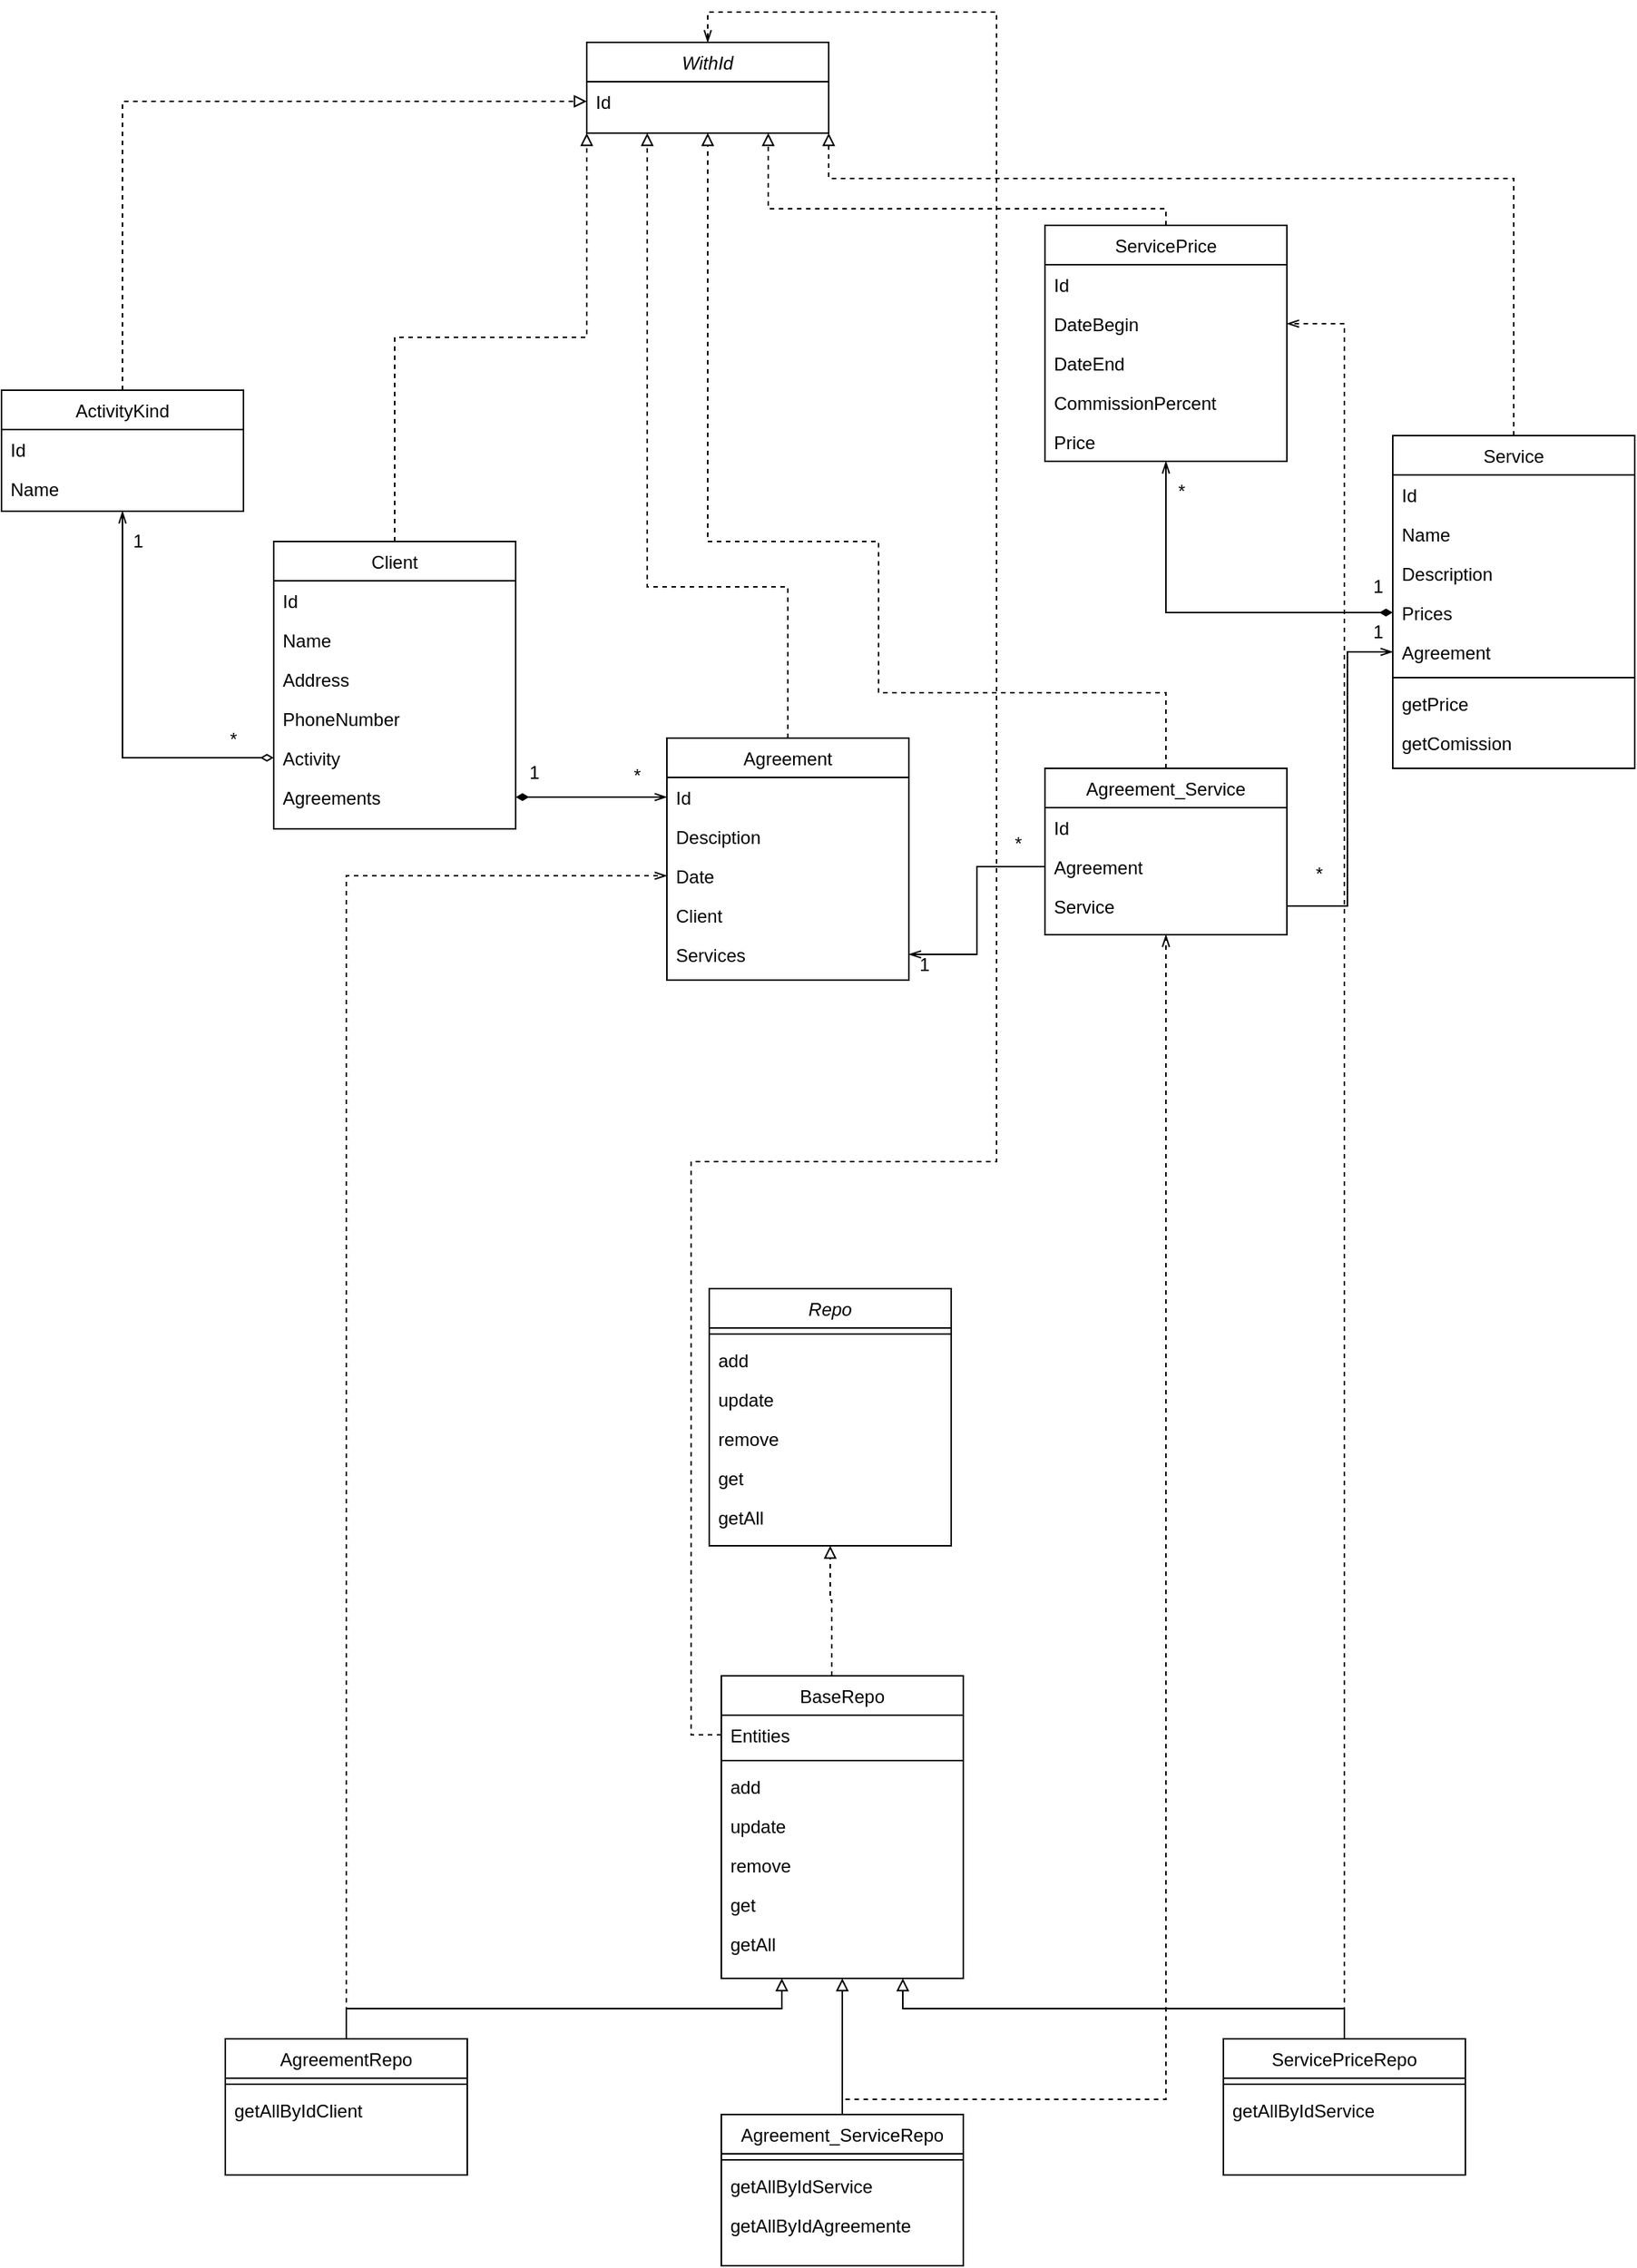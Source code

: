 <mxfile version="14.1.8" type="device"><diagram id="C5RBs43oDa-KdzZeNtuy" name="Page-1"><mxGraphModel dx="1422" dy="762" grid="1" gridSize="10" guides="1" tooltips="1" connect="1" arrows="1" fold="1" page="1" pageScale="1" pageWidth="1169" pageHeight="1654" math="0" shadow="0"><root><mxCell id="WIyWlLk6GJQsqaUBKTNV-0"/><mxCell id="WIyWlLk6GJQsqaUBKTNV-1" parent="WIyWlLk6GJQsqaUBKTNV-0"/><mxCell id="b2-u0fy-Z8SQ9X8hQBQc-10" style="edgeStyle=orthogonalEdgeStyle;rounded=0;orthogonalLoop=1;jettySize=auto;html=1;entryX=0;entryY=0.5;entryDx=0;entryDy=0;endArrow=openThin;endFill=0;exitX=1;exitY=0.5;exitDx=0;exitDy=0;startArrow=diamondThin;startFill=1;" parent="WIyWlLk6GJQsqaUBKTNV-1" source="b2-u0fy-Z8SQ9X8hQBQc-0" target="b2-u0fy-Z8SQ9X8hQBQc-1" edge="1"><mxGeometry relative="1" as="geometry"/></mxCell><mxCell id="zkfFHV4jXpPFQw0GAbJ--0" value="Client" style="swimlane;fontStyle=0;align=center;verticalAlign=top;childLayout=stackLayout;horizontal=1;startSize=26;horizontalStack=0;resizeParent=1;resizeLast=0;collapsible=1;marginBottom=0;rounded=0;shadow=0;strokeWidth=1;" parent="WIyWlLk6GJQsqaUBKTNV-1" vertex="1"><mxGeometry x="232" y="370" width="160" height="190" as="geometry"><mxRectangle x="230" y="140" width="160" height="26" as="alternateBounds"/></mxGeometry></mxCell><mxCell id="zkfFHV4jXpPFQw0GAbJ--1" value="Id" style="text;align=left;verticalAlign=top;spacingLeft=4;spacingRight=4;overflow=hidden;rotatable=0;points=[[0,0.5],[1,0.5]];portConstraint=eastwest;" parent="zkfFHV4jXpPFQw0GAbJ--0" vertex="1"><mxGeometry y="26" width="160" height="26" as="geometry"/></mxCell><mxCell id="zkfFHV4jXpPFQw0GAbJ--2" value="Name" style="text;align=left;verticalAlign=top;spacingLeft=4;spacingRight=4;overflow=hidden;rotatable=0;points=[[0,0.5],[1,0.5]];portConstraint=eastwest;rounded=0;shadow=0;html=0;" parent="zkfFHV4jXpPFQw0GAbJ--0" vertex="1"><mxGeometry y="52" width="160" height="26" as="geometry"/></mxCell><mxCell id="zkfFHV4jXpPFQw0GAbJ--3" value="Address" style="text;align=left;verticalAlign=top;spacingLeft=4;spacingRight=4;overflow=hidden;rotatable=0;points=[[0,0.5],[1,0.5]];portConstraint=eastwest;rounded=0;shadow=0;html=0;" parent="zkfFHV4jXpPFQw0GAbJ--0" vertex="1"><mxGeometry y="78" width="160" height="26" as="geometry"/></mxCell><mxCell id="USgZMSvsGPFlJDEhoeX4-0" value="PhoneNumber" style="text;align=left;verticalAlign=top;spacingLeft=4;spacingRight=4;overflow=hidden;rotatable=0;points=[[0,0.5],[1,0.5]];portConstraint=eastwest;rounded=0;shadow=0;html=0;" parent="zkfFHV4jXpPFQw0GAbJ--0" vertex="1"><mxGeometry y="104" width="160" height="26" as="geometry"/></mxCell><mxCell id="USgZMSvsGPFlJDEhoeX4-1" value="Activity" style="text;align=left;verticalAlign=top;spacingLeft=4;spacingRight=4;overflow=hidden;rotatable=0;points=[[0,0.5],[1,0.5]];portConstraint=eastwest;rounded=0;shadow=0;html=0;" parent="zkfFHV4jXpPFQw0GAbJ--0" vertex="1"><mxGeometry y="130" width="160" height="26" as="geometry"/></mxCell><mxCell id="b2-u0fy-Z8SQ9X8hQBQc-0" value="Agreements" style="text;align=left;verticalAlign=top;spacingLeft=4;spacingRight=4;overflow=hidden;rotatable=0;points=[[0,0.5],[1,0.5]];portConstraint=eastwest;rounded=0;shadow=0;html=0;" parent="zkfFHV4jXpPFQw0GAbJ--0" vertex="1"><mxGeometry y="156" width="160" height="26" as="geometry"/></mxCell><mxCell id="b2-u0fy-Z8SQ9X8hQBQc-55" style="edgeStyle=orthogonalEdgeStyle;rounded=0;orthogonalLoop=1;jettySize=auto;html=1;exitX=0.5;exitY=0;exitDx=0;exitDy=0;entryX=0;entryY=0.5;entryDx=0;entryDy=0;startArrow=none;startFill=0;endArrow=block;endFill=0;dashed=1;" parent="WIyWlLk6GJQsqaUBKTNV-1" source="zkfFHV4jXpPFQw0GAbJ--6" target="b2-u0fy-Z8SQ9X8hQBQc-53" edge="1"><mxGeometry relative="1" as="geometry"/></mxCell><mxCell id="zkfFHV4jXpPFQw0GAbJ--6" value="ActivityKind" style="swimlane;fontStyle=0;align=center;verticalAlign=top;childLayout=stackLayout;horizontal=1;startSize=26;horizontalStack=0;resizeParent=1;resizeLast=0;collapsible=1;marginBottom=0;rounded=0;shadow=0;strokeWidth=1;" parent="WIyWlLk6GJQsqaUBKTNV-1" vertex="1"><mxGeometry x="52" y="270" width="160" height="80" as="geometry"><mxRectangle x="130" y="380" width="160" height="26" as="alternateBounds"/></mxGeometry></mxCell><mxCell id="zkfFHV4jXpPFQw0GAbJ--7" value="Id" style="text;align=left;verticalAlign=top;spacingLeft=4;spacingRight=4;overflow=hidden;rotatable=0;points=[[0,0.5],[1,0.5]];portConstraint=eastwest;" parent="zkfFHV4jXpPFQw0GAbJ--6" vertex="1"><mxGeometry y="26" width="160" height="26" as="geometry"/></mxCell><mxCell id="zkfFHV4jXpPFQw0GAbJ--8" value="Name" style="text;align=left;verticalAlign=top;spacingLeft=4;spacingRight=4;overflow=hidden;rotatable=0;points=[[0,0.5],[1,0.5]];portConstraint=eastwest;rounded=0;shadow=0;html=0;" parent="zkfFHV4jXpPFQw0GAbJ--6" vertex="1"><mxGeometry y="52" width="160" height="26" as="geometry"/></mxCell><mxCell id="zkfFHV4jXpPFQw0GAbJ--17" value="Agreement" style="swimlane;fontStyle=0;align=center;verticalAlign=top;childLayout=stackLayout;horizontal=1;startSize=26;horizontalStack=0;resizeParent=1;resizeLast=0;collapsible=1;marginBottom=0;rounded=0;shadow=0;strokeWidth=1;" parent="WIyWlLk6GJQsqaUBKTNV-1" vertex="1"><mxGeometry x="492" y="500" width="160" height="160" as="geometry"><mxRectangle x="508" y="120" width="160" height="26" as="alternateBounds"/></mxGeometry></mxCell><mxCell id="b2-u0fy-Z8SQ9X8hQBQc-1" value="Id" style="text;align=left;verticalAlign=top;spacingLeft=4;spacingRight=4;overflow=hidden;rotatable=0;points=[[0,0.5],[1,0.5]];portConstraint=eastwest;" parent="zkfFHV4jXpPFQw0GAbJ--17" vertex="1"><mxGeometry y="26" width="160" height="26" as="geometry"/></mxCell><mxCell id="zkfFHV4jXpPFQw0GAbJ--22" value="Desciption" style="text;align=left;verticalAlign=top;spacingLeft=4;spacingRight=4;overflow=hidden;rotatable=0;points=[[0,0.5],[1,0.5]];portConstraint=eastwest;rounded=0;shadow=0;html=0;" parent="zkfFHV4jXpPFQw0GAbJ--17" vertex="1"><mxGeometry y="52" width="160" height="26" as="geometry"/></mxCell><mxCell id="zkfFHV4jXpPFQw0GAbJ--18" value="Date" style="text;align=left;verticalAlign=top;spacingLeft=4;spacingRight=4;overflow=hidden;rotatable=0;points=[[0,0.5],[1,0.5]];portConstraint=eastwest;" parent="zkfFHV4jXpPFQw0GAbJ--17" vertex="1"><mxGeometry y="78" width="160" height="26" as="geometry"/></mxCell><mxCell id="zkfFHV4jXpPFQw0GAbJ--19" value="Client" style="text;align=left;verticalAlign=top;spacingLeft=4;spacingRight=4;overflow=hidden;rotatable=0;points=[[0,0.5],[1,0.5]];portConstraint=eastwest;rounded=0;shadow=0;html=0;" parent="zkfFHV4jXpPFQw0GAbJ--17" vertex="1"><mxGeometry y="104" width="160" height="26" as="geometry"/></mxCell><mxCell id="zkfFHV4jXpPFQw0GAbJ--21" value="Services" style="text;align=left;verticalAlign=top;spacingLeft=4;spacingRight=4;overflow=hidden;rotatable=0;points=[[0,0.5],[1,0.5]];portConstraint=eastwest;rounded=0;shadow=0;html=0;" parent="zkfFHV4jXpPFQw0GAbJ--17" vertex="1"><mxGeometry y="130" width="160" height="26" as="geometry"/></mxCell><mxCell id="USgZMSvsGPFlJDEhoeX4-2" value="" style="endArrow=openThin;html=1;exitX=0;exitY=0.5;exitDx=0;exitDy=0;entryX=0.5;entryY=1;entryDx=0;entryDy=0;endFill=0;rounded=0;startArrow=diamondThin;startFill=0;" parent="WIyWlLk6GJQsqaUBKTNV-1" source="USgZMSvsGPFlJDEhoeX4-1" target="zkfFHV4jXpPFQw0GAbJ--6" edge="1"><mxGeometry width="50" height="50" relative="1" as="geometry"><mxPoint x="392" y="640" as="sourcePoint"/><mxPoint x="442" y="590" as="targetPoint"/><Array as="points"><mxPoint x="132" y="513"/></Array></mxGeometry></mxCell><mxCell id="USgZMSvsGPFlJDEhoeX4-4" value="*" style="edgeLabel;html=1;align=center;verticalAlign=middle;resizable=0;points=[];fontSize=12;" parent="USgZMSvsGPFlJDEhoeX4-2" vertex="1" connectable="0"><mxGeometry x="-0.909" y="-1" relative="1" as="geometry"><mxPoint x="-15" y="-11" as="offset"/></mxGeometry></mxCell><mxCell id="USgZMSvsGPFlJDEhoeX4-11" value="Service" style="swimlane;fontStyle=0;align=center;verticalAlign=top;childLayout=stackLayout;horizontal=1;startSize=26;horizontalStack=0;resizeParent=1;resizeLast=0;collapsible=1;marginBottom=0;rounded=0;shadow=0;strokeWidth=1;" parent="WIyWlLk6GJQsqaUBKTNV-1" vertex="1"><mxGeometry x="972" y="300" width="160" height="220" as="geometry"><mxRectangle x="550" y="140" width="160" height="26" as="alternateBounds"/></mxGeometry></mxCell><mxCell id="USgZMSvsGPFlJDEhoeX4-12" value="Id" style="text;align=left;verticalAlign=top;spacingLeft=4;spacingRight=4;overflow=hidden;rotatable=0;points=[[0,0.5],[1,0.5]];portConstraint=eastwest;" parent="USgZMSvsGPFlJDEhoeX4-11" vertex="1"><mxGeometry y="26" width="160" height="26" as="geometry"/></mxCell><mxCell id="USgZMSvsGPFlJDEhoeX4-13" value="Name" style="text;align=left;verticalAlign=top;spacingLeft=4;spacingRight=4;overflow=hidden;rotatable=0;points=[[0,0.5],[1,0.5]];portConstraint=eastwest;rounded=0;shadow=0;html=0;" parent="USgZMSvsGPFlJDEhoeX4-11" vertex="1"><mxGeometry y="52" width="160" height="26" as="geometry"/></mxCell><mxCell id="USgZMSvsGPFlJDEhoeX4-20" value="Description" style="text;align=left;verticalAlign=top;spacingLeft=4;spacingRight=4;overflow=hidden;rotatable=0;points=[[0,0.5],[1,0.5]];portConstraint=eastwest;rounded=0;shadow=0;html=0;" parent="USgZMSvsGPFlJDEhoeX4-11" vertex="1"><mxGeometry y="78" width="160" height="26" as="geometry"/></mxCell><mxCell id="USgZMSvsGPFlJDEhoeX4-14" value="Prices" style="text;align=left;verticalAlign=top;spacingLeft=4;spacingRight=4;overflow=hidden;rotatable=0;points=[[0,0.5],[1,0.5]];portConstraint=eastwest;rounded=0;shadow=0;html=0;" parent="USgZMSvsGPFlJDEhoeX4-11" vertex="1"><mxGeometry y="104" width="160" height="26" as="geometry"/></mxCell><mxCell id="b2-u0fy-Z8SQ9X8hQBQc-37" value="Agreement" style="text;align=left;verticalAlign=top;spacingLeft=4;spacingRight=4;overflow=hidden;rotatable=0;points=[[0,0.5],[1,0.5]];portConstraint=eastwest;rounded=0;shadow=0;html=0;" parent="USgZMSvsGPFlJDEhoeX4-11" vertex="1"><mxGeometry y="130" width="160" height="26" as="geometry"/></mxCell><mxCell id="USgZMSvsGPFlJDEhoeX4-17" value="" style="line;html=1;strokeWidth=1;align=left;verticalAlign=middle;spacingTop=-1;spacingLeft=3;spacingRight=3;rotatable=0;labelPosition=right;points=[];portConstraint=eastwest;" parent="USgZMSvsGPFlJDEhoeX4-11" vertex="1"><mxGeometry y="156" width="160" height="8" as="geometry"/></mxCell><mxCell id="USgZMSvsGPFlJDEhoeX4-18" value="getPrice" style="text;align=left;verticalAlign=top;spacingLeft=4;spacingRight=4;overflow=hidden;rotatable=0;points=[[0,0.5],[1,0.5]];portConstraint=eastwest;rounded=0;shadow=0;html=0;" parent="USgZMSvsGPFlJDEhoeX4-11" vertex="1"><mxGeometry y="164" width="160" height="26" as="geometry"/></mxCell><mxCell id="USgZMSvsGPFlJDEhoeX4-19" value="getComission" style="text;align=left;verticalAlign=top;spacingLeft=4;spacingRight=4;overflow=hidden;rotatable=0;points=[[0,0.5],[1,0.5]];portConstraint=eastwest;rounded=0;shadow=0;html=0;" parent="USgZMSvsGPFlJDEhoeX4-11" vertex="1"><mxGeometry y="190" width="160" height="26" as="geometry"/></mxCell><mxCell id="b2-u0fy-Z8SQ9X8hQBQc-2" value="Agreement_Service" style="swimlane;fontStyle=0;align=center;verticalAlign=top;childLayout=stackLayout;horizontal=1;startSize=26;horizontalStack=0;resizeParent=1;resizeLast=0;collapsible=1;marginBottom=0;rounded=0;shadow=0;strokeWidth=1;" parent="WIyWlLk6GJQsqaUBKTNV-1" vertex="1"><mxGeometry x="742" y="520" width="160" height="110" as="geometry"><mxRectangle x="550" y="140" width="160" height="26" as="alternateBounds"/></mxGeometry></mxCell><mxCell id="b2-u0fy-Z8SQ9X8hQBQc-3" value="Id" style="text;align=left;verticalAlign=top;spacingLeft=4;spacingRight=4;overflow=hidden;rotatable=0;points=[[0,0.5],[1,0.5]];portConstraint=eastwest;" parent="b2-u0fy-Z8SQ9X8hQBQc-2" vertex="1"><mxGeometry y="26" width="160" height="26" as="geometry"/></mxCell><mxCell id="b2-u0fy-Z8SQ9X8hQBQc-4" value="Agreement" style="text;align=left;verticalAlign=top;spacingLeft=4;spacingRight=4;overflow=hidden;rotatable=0;points=[[0,0.5],[1,0.5]];portConstraint=eastwest;rounded=0;shadow=0;html=0;" parent="b2-u0fy-Z8SQ9X8hQBQc-2" vertex="1"><mxGeometry y="52" width="160" height="26" as="geometry"/></mxCell><mxCell id="b2-u0fy-Z8SQ9X8hQBQc-5" value="Service" style="text;align=left;verticalAlign=top;spacingLeft=4;spacingRight=4;overflow=hidden;rotatable=0;points=[[0,0.5],[1,0.5]];portConstraint=eastwest;rounded=0;shadow=0;html=0;" parent="b2-u0fy-Z8SQ9X8hQBQc-2" vertex="1"><mxGeometry y="78" width="160" height="26" as="geometry"/></mxCell><mxCell id="b2-u0fy-Z8SQ9X8hQBQc-12" value="ServicePrice" style="swimlane;fontStyle=0;align=center;verticalAlign=top;childLayout=stackLayout;horizontal=1;startSize=26;horizontalStack=0;resizeParent=1;resizeLast=0;collapsible=1;marginBottom=0;rounded=0;shadow=0;strokeWidth=1;" parent="WIyWlLk6GJQsqaUBKTNV-1" vertex="1"><mxGeometry x="742" y="161" width="160" height="156" as="geometry"><mxRectangle x="550" y="140" width="160" height="26" as="alternateBounds"/></mxGeometry></mxCell><mxCell id="b2-u0fy-Z8SQ9X8hQBQc-13" value="Id" style="text;align=left;verticalAlign=top;spacingLeft=4;spacingRight=4;overflow=hidden;rotatable=0;points=[[0,0.5],[1,0.5]];portConstraint=eastwest;" parent="b2-u0fy-Z8SQ9X8hQBQc-12" vertex="1"><mxGeometry y="26" width="160" height="26" as="geometry"/></mxCell><mxCell id="b2-u0fy-Z8SQ9X8hQBQc-15" value="DateBegin" style="text;align=left;verticalAlign=top;spacingLeft=4;spacingRight=4;overflow=hidden;rotatable=0;points=[[0,0.5],[1,0.5]];portConstraint=eastwest;rounded=0;shadow=0;html=0;" parent="b2-u0fy-Z8SQ9X8hQBQc-12" vertex="1"><mxGeometry y="52" width="160" height="26" as="geometry"/></mxCell><mxCell id="b2-u0fy-Z8SQ9X8hQBQc-19" value="DateEnd" style="text;align=left;verticalAlign=top;spacingLeft=4;spacingRight=4;overflow=hidden;rotatable=0;points=[[0,0.5],[1,0.5]];portConstraint=eastwest;rounded=0;shadow=0;html=0;" parent="b2-u0fy-Z8SQ9X8hQBQc-12" vertex="1"><mxGeometry y="78" width="160" height="26" as="geometry"/></mxCell><mxCell id="b2-u0fy-Z8SQ9X8hQBQc-21" value="CommissionPercent" style="text;align=left;verticalAlign=top;spacingLeft=4;spacingRight=4;overflow=hidden;rotatable=0;points=[[0,0.5],[1,0.5]];portConstraint=eastwest;rounded=0;shadow=0;html=0;" parent="b2-u0fy-Z8SQ9X8hQBQc-12" vertex="1"><mxGeometry y="104" width="160" height="26" as="geometry"/></mxCell><mxCell id="b2-u0fy-Z8SQ9X8hQBQc-20" value="Price" style="text;align=left;verticalAlign=top;spacingLeft=4;spacingRight=4;overflow=hidden;rotatable=0;points=[[0,0.5],[1,0.5]];portConstraint=eastwest;rounded=0;shadow=0;html=0;" parent="b2-u0fy-Z8SQ9X8hQBQc-12" vertex="1"><mxGeometry y="130" width="160" height="26" as="geometry"/></mxCell><mxCell id="b2-u0fy-Z8SQ9X8hQBQc-23" value="1" style="edgeLabel;html=1;align=center;verticalAlign=middle;resizable=0;points=[];fontSize=12;" parent="WIyWlLk6GJQsqaUBKTNV-1" vertex="1" connectable="0"><mxGeometry x="222" y="510" as="geometry"><mxPoint x="182" y="13" as="offset"/></mxGeometry></mxCell><mxCell id="b2-u0fy-Z8SQ9X8hQBQc-24" value="*" style="text;html=1;align=center;verticalAlign=middle;resizable=0;points=[];autosize=1;" parent="WIyWlLk6GJQsqaUBKTNV-1" vertex="1"><mxGeometry x="462" y="515" width="20" height="20" as="geometry"/></mxCell><mxCell id="b2-u0fy-Z8SQ9X8hQBQc-26" value="1" style="text;html=1;align=center;verticalAlign=middle;resizable=0;points=[];autosize=1;" parent="WIyWlLk6GJQsqaUBKTNV-1" vertex="1"><mxGeometry x="132" y="360" width="20" height="20" as="geometry"/></mxCell><mxCell id="b2-u0fy-Z8SQ9X8hQBQc-27" style="edgeStyle=orthogonalEdgeStyle;rounded=0;orthogonalLoop=1;jettySize=auto;html=1;exitX=0;exitY=0.5;exitDx=0;exitDy=0;entryX=1;entryY=0.5;entryDx=0;entryDy=0;startArrow=none;startFill=0;endArrow=openThin;endFill=0;" parent="WIyWlLk6GJQsqaUBKTNV-1" source="b2-u0fy-Z8SQ9X8hQBQc-4" target="zkfFHV4jXpPFQw0GAbJ--21" edge="1"><mxGeometry relative="1" as="geometry"/></mxCell><mxCell id="b2-u0fy-Z8SQ9X8hQBQc-28" style="edgeStyle=orthogonalEdgeStyle;rounded=0;orthogonalLoop=1;jettySize=auto;html=1;exitX=1;exitY=0.5;exitDx=0;exitDy=0;entryX=0;entryY=0.5;entryDx=0;entryDy=0;startArrow=none;startFill=0;endArrow=openThin;endFill=0;" parent="WIyWlLk6GJQsqaUBKTNV-1" source="b2-u0fy-Z8SQ9X8hQBQc-5" target="b2-u0fy-Z8SQ9X8hQBQc-37" edge="1"><mxGeometry relative="1" as="geometry"><mxPoint x="782.0" y="600.0" as="sourcePoint"/><mxPoint x="662" y="549" as="targetPoint"/><Array as="points"><mxPoint x="942" y="611"/><mxPoint x="942" y="443"/></Array></mxGeometry></mxCell><mxCell id="b2-u0fy-Z8SQ9X8hQBQc-29" value="1" style="text;html=1;align=center;verticalAlign=middle;resizable=0;points=[];autosize=1;" parent="WIyWlLk6GJQsqaUBKTNV-1" vertex="1"><mxGeometry x="652" y="640" width="20" height="20" as="geometry"/></mxCell><mxCell id="b2-u0fy-Z8SQ9X8hQBQc-30" value="*" style="text;html=1;align=center;verticalAlign=middle;resizable=0;points=[];autosize=1;" parent="WIyWlLk6GJQsqaUBKTNV-1" vertex="1"><mxGeometry x="714" y="560" width="20" height="20" as="geometry"/></mxCell><mxCell id="b2-u0fy-Z8SQ9X8hQBQc-31" value="1" style="text;html=1;align=center;verticalAlign=middle;resizable=0;points=[];autosize=1;" parent="WIyWlLk6GJQsqaUBKTNV-1" vertex="1"><mxGeometry x="952" y="390" width="20" height="20" as="geometry"/></mxCell><mxCell id="b2-u0fy-Z8SQ9X8hQBQc-32" value="*" style="text;html=1;align=center;verticalAlign=middle;resizable=0;points=[];autosize=1;" parent="WIyWlLk6GJQsqaUBKTNV-1" vertex="1"><mxGeometry x="913" y="580" width="20" height="20" as="geometry"/></mxCell><mxCell id="b2-u0fy-Z8SQ9X8hQBQc-33" style="edgeStyle=orthogonalEdgeStyle;rounded=0;orthogonalLoop=1;jettySize=auto;html=1;exitX=0;exitY=0.5;exitDx=0;exitDy=0;entryX=0.5;entryY=1;entryDx=0;entryDy=0;startArrow=diamondThin;startFill=1;endArrow=openThin;endFill=0;" parent="WIyWlLk6GJQsqaUBKTNV-1" source="USgZMSvsGPFlJDEhoeX4-14" target="b2-u0fy-Z8SQ9X8hQBQc-12" edge="1"><mxGeometry relative="1" as="geometry"><mxPoint x="734" y="233" as="targetPoint"/></mxGeometry></mxCell><mxCell id="b2-u0fy-Z8SQ9X8hQBQc-35" value="1" style="text;html=1;align=center;verticalAlign=middle;resizable=0;points=[];autosize=1;" parent="WIyWlLk6GJQsqaUBKTNV-1" vertex="1"><mxGeometry x="952" y="420" width="20" height="20" as="geometry"/></mxCell><mxCell id="b2-u0fy-Z8SQ9X8hQBQc-36" value="*" style="text;html=1;align=center;verticalAlign=middle;resizable=0;points=[];autosize=1;" parent="WIyWlLk6GJQsqaUBKTNV-1" vertex="1"><mxGeometry x="822" y="327" width="20" height="20" as="geometry"/></mxCell><mxCell id="b2-u0fy-Z8SQ9X8hQBQc-38" value="BaseRepo" style="swimlane;fontStyle=0;align=center;verticalAlign=top;childLayout=stackLayout;horizontal=1;startSize=26;horizontalStack=0;resizeParent=1;resizeLast=0;collapsible=1;marginBottom=0;rounded=0;shadow=0;strokeWidth=1;" parent="WIyWlLk6GJQsqaUBKTNV-1" vertex="1"><mxGeometry x="528" y="1120" width="160" height="200" as="geometry"><mxRectangle x="550" y="140" width="160" height="26" as="alternateBounds"/></mxGeometry></mxCell><mxCell id="b2-u0fy-Z8SQ9X8hQBQc-39" value="Entities" style="text;align=left;verticalAlign=top;spacingLeft=4;spacingRight=4;overflow=hidden;rotatable=0;points=[[0,0.5],[1,0.5]];portConstraint=eastwest;" parent="b2-u0fy-Z8SQ9X8hQBQc-38" vertex="1"><mxGeometry y="26" width="160" height="26" as="geometry"/></mxCell><mxCell id="b2-u0fy-Z8SQ9X8hQBQc-44" value="" style="line;html=1;strokeWidth=1;align=left;verticalAlign=middle;spacingTop=-1;spacingLeft=3;spacingRight=3;rotatable=0;labelPosition=right;points=[];portConstraint=eastwest;" parent="b2-u0fy-Z8SQ9X8hQBQc-38" vertex="1"><mxGeometry y="52" width="160" height="8" as="geometry"/></mxCell><mxCell id="b2-u0fy-Z8SQ9X8hQBQc-45" value="add" style="text;align=left;verticalAlign=top;spacingLeft=4;spacingRight=4;overflow=hidden;rotatable=0;points=[[0,0.5],[1,0.5]];portConstraint=eastwest;rounded=0;shadow=0;html=0;" parent="b2-u0fy-Z8SQ9X8hQBQc-38" vertex="1"><mxGeometry y="60" width="160" height="26" as="geometry"/></mxCell><mxCell id="b2-u0fy-Z8SQ9X8hQBQc-46" value="update" style="text;align=left;verticalAlign=top;spacingLeft=4;spacingRight=4;overflow=hidden;rotatable=0;points=[[0,0.5],[1,0.5]];portConstraint=eastwest;rounded=0;shadow=0;html=0;" parent="b2-u0fy-Z8SQ9X8hQBQc-38" vertex="1"><mxGeometry y="86" width="160" height="26" as="geometry"/></mxCell><mxCell id="b2-u0fy-Z8SQ9X8hQBQc-47" value="remove" style="text;align=left;verticalAlign=top;spacingLeft=4;spacingRight=4;overflow=hidden;rotatable=0;points=[[0,0.5],[1,0.5]];portConstraint=eastwest;rounded=0;shadow=0;html=0;" parent="b2-u0fy-Z8SQ9X8hQBQc-38" vertex="1"><mxGeometry y="112" width="160" height="26" as="geometry"/></mxCell><mxCell id="b2-u0fy-Z8SQ9X8hQBQc-50" value="get" style="text;align=left;verticalAlign=top;spacingLeft=4;spacingRight=4;overflow=hidden;rotatable=0;points=[[0,0.5],[1,0.5]];portConstraint=eastwest;rounded=0;shadow=0;html=0;" parent="b2-u0fy-Z8SQ9X8hQBQc-38" vertex="1"><mxGeometry y="138" width="160" height="26" as="geometry"/></mxCell><mxCell id="b2-u0fy-Z8SQ9X8hQBQc-51" value="getAll" style="text;align=left;verticalAlign=top;spacingLeft=4;spacingRight=4;overflow=hidden;rotatable=0;points=[[0,0.5],[1,0.5]];portConstraint=eastwest;rounded=0;shadow=0;html=0;" parent="b2-u0fy-Z8SQ9X8hQBQc-38" vertex="1"><mxGeometry y="164" width="160" height="26" as="geometry"/></mxCell><mxCell id="b2-u0fy-Z8SQ9X8hQBQc-52" value="WithId" style="swimlane;fontStyle=2;align=center;verticalAlign=top;childLayout=stackLayout;horizontal=1;startSize=26;horizontalStack=0;resizeParent=1;resizeLast=0;collapsible=1;marginBottom=0;rounded=0;shadow=0;strokeWidth=1;" parent="WIyWlLk6GJQsqaUBKTNV-1" vertex="1"><mxGeometry x="439" y="40" width="160" height="60" as="geometry"><mxRectangle x="130" y="380" width="160" height="26" as="alternateBounds"/></mxGeometry></mxCell><mxCell id="b2-u0fy-Z8SQ9X8hQBQc-53" value="Id" style="text;align=left;verticalAlign=top;spacingLeft=4;spacingRight=4;overflow=hidden;rotatable=0;points=[[0,0.5],[1,0.5]];portConstraint=eastwest;" parent="b2-u0fy-Z8SQ9X8hQBQc-52" vertex="1"><mxGeometry y="26" width="160" height="26" as="geometry"/></mxCell><mxCell id="b2-u0fy-Z8SQ9X8hQBQc-56" style="edgeStyle=orthogonalEdgeStyle;rounded=0;orthogonalLoop=1;jettySize=auto;html=1;exitX=0.5;exitY=0;exitDx=0;exitDy=0;entryX=0;entryY=1;entryDx=0;entryDy=0;startArrow=none;startFill=0;endArrow=block;endFill=0;dashed=1;" parent="WIyWlLk6GJQsqaUBKTNV-1" source="zkfFHV4jXpPFQw0GAbJ--0" target="b2-u0fy-Z8SQ9X8hQBQc-52" edge="1"><mxGeometry relative="1" as="geometry"><mxPoint x="142" y="280" as="sourcePoint"/><mxPoint x="442" y="189" as="targetPoint"/></mxGeometry></mxCell><mxCell id="b2-u0fy-Z8SQ9X8hQBQc-57" style="edgeStyle=orthogonalEdgeStyle;rounded=0;orthogonalLoop=1;jettySize=auto;html=1;exitX=0.5;exitY=0;exitDx=0;exitDy=0;entryX=0.25;entryY=1;entryDx=0;entryDy=0;startArrow=none;startFill=0;endArrow=block;endFill=0;dashed=1;" parent="WIyWlLk6GJQsqaUBKTNV-1" source="zkfFHV4jXpPFQw0GAbJ--17" target="b2-u0fy-Z8SQ9X8hQBQc-52" edge="1"><mxGeometry relative="1" as="geometry"><mxPoint x="322" y="380" as="sourcePoint"/><mxPoint x="442" y="210" as="targetPoint"/><Array as="points"><mxPoint x="572" y="400"/><mxPoint x="479" y="400"/></Array></mxGeometry></mxCell><mxCell id="b2-u0fy-Z8SQ9X8hQBQc-58" style="edgeStyle=orthogonalEdgeStyle;rounded=0;orthogonalLoop=1;jettySize=auto;html=1;exitX=0.5;exitY=0;exitDx=0;exitDy=0;entryX=0.5;entryY=1;entryDx=0;entryDy=0;startArrow=none;startFill=0;endArrow=block;endFill=0;dashed=1;" parent="WIyWlLk6GJQsqaUBKTNV-1" source="b2-u0fy-Z8SQ9X8hQBQc-2" target="b2-u0fy-Z8SQ9X8hQBQc-52" edge="1"><mxGeometry relative="1" as="geometry"><mxPoint x="582" y="510" as="sourcePoint"/><mxPoint x="482" y="210" as="targetPoint"/><Array as="points"><mxPoint x="822" y="470"/><mxPoint x="632" y="470"/><mxPoint x="632" y="370"/><mxPoint x="519" y="370"/></Array></mxGeometry></mxCell><mxCell id="b2-u0fy-Z8SQ9X8hQBQc-59" style="edgeStyle=orthogonalEdgeStyle;rounded=0;orthogonalLoop=1;jettySize=auto;html=1;exitX=0.5;exitY=0;exitDx=0;exitDy=0;entryX=1;entryY=1;entryDx=0;entryDy=0;startArrow=none;startFill=0;endArrow=block;endFill=0;dashed=1;" parent="WIyWlLk6GJQsqaUBKTNV-1" source="USgZMSvsGPFlJDEhoeX4-11" target="b2-u0fy-Z8SQ9X8hQBQc-52" edge="1"><mxGeometry relative="1" as="geometry"><mxPoint x="832" y="530" as="sourcePoint"/><mxPoint x="522" y="210" as="targetPoint"/><Array as="points"><mxPoint x="1052" y="130"/><mxPoint x="599" y="130"/></Array></mxGeometry></mxCell><mxCell id="b2-u0fy-Z8SQ9X8hQBQc-60" style="edgeStyle=orthogonalEdgeStyle;rounded=0;orthogonalLoop=1;jettySize=auto;html=1;exitX=0.5;exitY=0;exitDx=0;exitDy=0;entryX=0.75;entryY=1;entryDx=0;entryDy=0;startArrow=none;startFill=0;endArrow=block;endFill=0;dashed=1;" parent="WIyWlLk6GJQsqaUBKTNV-1" source="b2-u0fy-Z8SQ9X8hQBQc-12" target="b2-u0fy-Z8SQ9X8hQBQc-52" edge="1"><mxGeometry relative="1" as="geometry"><mxPoint x="832" y="530" as="sourcePoint"/><mxPoint x="522" y="210" as="targetPoint"/><Array as="points"><mxPoint x="822" y="150"/><mxPoint x="559" y="150"/></Array></mxGeometry></mxCell><mxCell id="b2-u0fy-Z8SQ9X8hQBQc-65" value="Repo" style="swimlane;fontStyle=2;align=center;verticalAlign=top;childLayout=stackLayout;horizontal=1;startSize=26;horizontalStack=0;resizeParent=1;resizeLast=0;collapsible=1;marginBottom=0;rounded=0;shadow=0;strokeWidth=1;" parent="WIyWlLk6GJQsqaUBKTNV-1" vertex="1"><mxGeometry x="520" y="864" width="160" height="170" as="geometry"><mxRectangle x="550" y="140" width="160" height="26" as="alternateBounds"/></mxGeometry></mxCell><mxCell id="b2-u0fy-Z8SQ9X8hQBQc-67" value="" style="line;html=1;strokeWidth=1;align=left;verticalAlign=middle;spacingTop=-1;spacingLeft=3;spacingRight=3;rotatable=0;labelPosition=right;points=[];portConstraint=eastwest;" parent="b2-u0fy-Z8SQ9X8hQBQc-65" vertex="1"><mxGeometry y="26" width="160" height="8" as="geometry"/></mxCell><mxCell id="b2-u0fy-Z8SQ9X8hQBQc-68" value="add" style="text;align=left;verticalAlign=top;spacingLeft=4;spacingRight=4;overflow=hidden;rotatable=0;points=[[0,0.5],[1,0.5]];portConstraint=eastwest;rounded=0;shadow=0;html=0;" parent="b2-u0fy-Z8SQ9X8hQBQc-65" vertex="1"><mxGeometry y="34" width="160" height="26" as="geometry"/></mxCell><mxCell id="b2-u0fy-Z8SQ9X8hQBQc-69" value="update" style="text;align=left;verticalAlign=top;spacingLeft=4;spacingRight=4;overflow=hidden;rotatable=0;points=[[0,0.5],[1,0.5]];portConstraint=eastwest;rounded=0;shadow=0;html=0;" parent="b2-u0fy-Z8SQ9X8hQBQc-65" vertex="1"><mxGeometry y="60" width="160" height="26" as="geometry"/></mxCell><mxCell id="b2-u0fy-Z8SQ9X8hQBQc-70" value="remove" style="text;align=left;verticalAlign=top;spacingLeft=4;spacingRight=4;overflow=hidden;rotatable=0;points=[[0,0.5],[1,0.5]];portConstraint=eastwest;rounded=0;shadow=0;html=0;" parent="b2-u0fy-Z8SQ9X8hQBQc-65" vertex="1"><mxGeometry y="86" width="160" height="26" as="geometry"/></mxCell><mxCell id="b2-u0fy-Z8SQ9X8hQBQc-71" value="get" style="text;align=left;verticalAlign=top;spacingLeft=4;spacingRight=4;overflow=hidden;rotatable=0;points=[[0,0.5],[1,0.5]];portConstraint=eastwest;rounded=0;shadow=0;html=0;" parent="b2-u0fy-Z8SQ9X8hQBQc-65" vertex="1"><mxGeometry y="112" width="160" height="26" as="geometry"/></mxCell><mxCell id="b2-u0fy-Z8SQ9X8hQBQc-72" value="getAll" style="text;align=left;verticalAlign=top;spacingLeft=4;spacingRight=4;overflow=hidden;rotatable=0;points=[[0,0.5],[1,0.5]];portConstraint=eastwest;rounded=0;shadow=0;html=0;" parent="b2-u0fy-Z8SQ9X8hQBQc-65" vertex="1"><mxGeometry y="138" width="160" height="26" as="geometry"/></mxCell><mxCell id="b2-u0fy-Z8SQ9X8hQBQc-73" style="edgeStyle=orthogonalEdgeStyle;rounded=0;orthogonalLoop=1;jettySize=auto;html=1;exitX=0.5;exitY=0;exitDx=0;exitDy=0;entryX=0.5;entryY=1;entryDx=0;entryDy=0;startArrow=none;startFill=0;endArrow=block;endFill=0;dashed=1;" parent="WIyWlLk6GJQsqaUBKTNV-1" target="b2-u0fy-Z8SQ9X8hQBQc-65" edge="1"><mxGeometry relative="1" as="geometry"><mxPoint x="601" y="1120" as="sourcePoint"/><mxPoint x="593" y="1034" as="targetPoint"/><Array as="points"><mxPoint x="601" y="1070"/><mxPoint x="600" y="1070"/></Array></mxGeometry></mxCell><mxCell id="RDtdT63u1QB4yg1g5FRQ-15" style="edgeStyle=orthogonalEdgeStyle;rounded=0;orthogonalLoop=1;jettySize=auto;html=1;exitX=0.5;exitY=0;exitDx=0;exitDy=0;entryX=0.25;entryY=1;entryDx=0;entryDy=0;endArrow=block;endFill=0;" edge="1" parent="WIyWlLk6GJQsqaUBKTNV-1" source="RDtdT63u1QB4yg1g5FRQ-0" target="b2-u0fy-Z8SQ9X8hQBQc-38"><mxGeometry relative="1" as="geometry"/></mxCell><mxCell id="RDtdT63u1QB4yg1g5FRQ-18" style="edgeStyle=orthogonalEdgeStyle;rounded=0;orthogonalLoop=1;jettySize=auto;html=1;entryX=0;entryY=0.5;entryDx=0;entryDy=0;startArrow=none;startFill=0;endArrow=openThin;endFill=0;dashed=1;" edge="1" parent="WIyWlLk6GJQsqaUBKTNV-1" source="RDtdT63u1QB4yg1g5FRQ-0" target="zkfFHV4jXpPFQw0GAbJ--18"><mxGeometry relative="1" as="geometry"/></mxCell><mxCell id="RDtdT63u1QB4yg1g5FRQ-0" value="AgreementRepo" style="swimlane;fontStyle=0;align=center;verticalAlign=top;childLayout=stackLayout;horizontal=1;startSize=26;horizontalStack=0;resizeParent=1;resizeLast=0;collapsible=1;marginBottom=0;rounded=0;shadow=0;strokeWidth=1;" vertex="1" parent="WIyWlLk6GJQsqaUBKTNV-1"><mxGeometry x="200" y="1360" width="160" height="90" as="geometry"><mxRectangle x="550" y="140" width="160" height="26" as="alternateBounds"/></mxGeometry></mxCell><mxCell id="RDtdT63u1QB4yg1g5FRQ-2" value="" style="line;html=1;strokeWidth=1;align=left;verticalAlign=middle;spacingTop=-1;spacingLeft=3;spacingRight=3;rotatable=0;labelPosition=right;points=[];portConstraint=eastwest;" vertex="1" parent="RDtdT63u1QB4yg1g5FRQ-0"><mxGeometry y="26" width="160" height="8" as="geometry"/></mxCell><mxCell id="RDtdT63u1QB4yg1g5FRQ-3" value="getAllByIdClient" style="text;align=left;verticalAlign=top;spacingLeft=4;spacingRight=4;overflow=hidden;rotatable=0;points=[[0,0.5],[1,0.5]];portConstraint=eastwest;rounded=0;shadow=0;html=0;" vertex="1" parent="RDtdT63u1QB4yg1g5FRQ-0"><mxGeometry y="34" width="160" height="26" as="geometry"/></mxCell><mxCell id="RDtdT63u1QB4yg1g5FRQ-16" style="edgeStyle=orthogonalEdgeStyle;rounded=0;orthogonalLoop=1;jettySize=auto;html=1;exitX=0.5;exitY=0;exitDx=0;exitDy=0;entryX=0.75;entryY=1;entryDx=0;entryDy=0;endArrow=block;endFill=0;" edge="1" parent="WIyWlLk6GJQsqaUBKTNV-1" source="RDtdT63u1QB4yg1g5FRQ-8" target="b2-u0fy-Z8SQ9X8hQBQc-38"><mxGeometry relative="1" as="geometry"/></mxCell><mxCell id="RDtdT63u1QB4yg1g5FRQ-8" value="ServicePriceRepo" style="swimlane;fontStyle=0;align=center;verticalAlign=top;childLayout=stackLayout;horizontal=1;startSize=26;horizontalStack=0;resizeParent=1;resizeLast=0;collapsible=1;marginBottom=0;rounded=0;shadow=0;strokeWidth=1;" vertex="1" parent="WIyWlLk6GJQsqaUBKTNV-1"><mxGeometry x="860" y="1360" width="160" height="90" as="geometry"><mxRectangle x="550" y="140" width="160" height="26" as="alternateBounds"/></mxGeometry></mxCell><mxCell id="RDtdT63u1QB4yg1g5FRQ-9" value="" style="line;html=1;strokeWidth=1;align=left;verticalAlign=middle;spacingTop=-1;spacingLeft=3;spacingRight=3;rotatable=0;labelPosition=right;points=[];portConstraint=eastwest;" vertex="1" parent="RDtdT63u1QB4yg1g5FRQ-8"><mxGeometry y="26" width="160" height="8" as="geometry"/></mxCell><mxCell id="RDtdT63u1QB4yg1g5FRQ-10" value="getAllByIdService" style="text;align=left;verticalAlign=top;spacingLeft=4;spacingRight=4;overflow=hidden;rotatable=0;points=[[0,0.5],[1,0.5]];portConstraint=eastwest;rounded=0;shadow=0;html=0;" vertex="1" parent="RDtdT63u1QB4yg1g5FRQ-8"><mxGeometry y="34" width="160" height="26" as="geometry"/></mxCell><mxCell id="RDtdT63u1QB4yg1g5FRQ-17" style="edgeStyle=orthogonalEdgeStyle;rounded=0;orthogonalLoop=1;jettySize=auto;html=1;entryX=0.5;entryY=1;entryDx=0;entryDy=0;endArrow=block;endFill=0;" edge="1" parent="WIyWlLk6GJQsqaUBKTNV-1" source="RDtdT63u1QB4yg1g5FRQ-11" target="b2-u0fy-Z8SQ9X8hQBQc-38"><mxGeometry relative="1" as="geometry"/></mxCell><mxCell id="RDtdT63u1QB4yg1g5FRQ-11" value="Agreement_ServiceRepo" style="swimlane;fontStyle=0;align=center;verticalAlign=top;childLayout=stackLayout;horizontal=1;startSize=26;horizontalStack=0;resizeParent=1;resizeLast=0;collapsible=1;marginBottom=0;rounded=0;shadow=0;strokeWidth=1;" vertex="1" parent="WIyWlLk6GJQsqaUBKTNV-1"><mxGeometry x="528" y="1410" width="160" height="100" as="geometry"><mxRectangle x="550" y="140" width="160" height="26" as="alternateBounds"/></mxGeometry></mxCell><mxCell id="RDtdT63u1QB4yg1g5FRQ-12" value="" style="line;html=1;strokeWidth=1;align=left;verticalAlign=middle;spacingTop=-1;spacingLeft=3;spacingRight=3;rotatable=0;labelPosition=right;points=[];portConstraint=eastwest;" vertex="1" parent="RDtdT63u1QB4yg1g5FRQ-11"><mxGeometry y="26" width="160" height="8" as="geometry"/></mxCell><mxCell id="RDtdT63u1QB4yg1g5FRQ-13" value="getAllByIdService" style="text;align=left;verticalAlign=top;spacingLeft=4;spacingRight=4;overflow=hidden;rotatable=0;points=[[0,0.5],[1,0.5]];portConstraint=eastwest;rounded=0;shadow=0;html=0;" vertex="1" parent="RDtdT63u1QB4yg1g5FRQ-11"><mxGeometry y="34" width="160" height="26" as="geometry"/></mxCell><mxCell id="RDtdT63u1QB4yg1g5FRQ-14" value="getAllByIdAgreemente" style="text;align=left;verticalAlign=top;spacingLeft=4;spacingRight=4;overflow=hidden;rotatable=0;points=[[0,0.5],[1,0.5]];portConstraint=eastwest;rounded=0;shadow=0;html=0;" vertex="1" parent="RDtdT63u1QB4yg1g5FRQ-11"><mxGeometry y="60" width="160" height="26" as="geometry"/></mxCell><mxCell id="RDtdT63u1QB4yg1g5FRQ-19" style="edgeStyle=orthogonalEdgeStyle;rounded=0;orthogonalLoop=1;jettySize=auto;html=1;entryX=1;entryY=0.5;entryDx=0;entryDy=0;startArrow=none;startFill=0;endArrow=openThin;endFill=0;dashed=1;exitX=0.5;exitY=0;exitDx=0;exitDy=0;" edge="1" parent="WIyWlLk6GJQsqaUBKTNV-1" source="RDtdT63u1QB4yg1g5FRQ-8" target="b2-u0fy-Z8SQ9X8hQBQc-15"><mxGeometry relative="1" as="geometry"><mxPoint x="842" y="1450" as="sourcePoint"/><mxPoint x="1054" y="681" as="targetPoint"/><Array as="points"><mxPoint x="940" y="226"/></Array></mxGeometry></mxCell><mxCell id="RDtdT63u1QB4yg1g5FRQ-20" style="edgeStyle=orthogonalEdgeStyle;rounded=0;orthogonalLoop=1;jettySize=auto;html=1;entryX=0.5;entryY=1;entryDx=0;entryDy=0;startArrow=none;startFill=0;endArrow=openThin;endFill=0;dashed=1;exitX=0.5;exitY=0;exitDx=0;exitDy=0;" edge="1" parent="WIyWlLk6GJQsqaUBKTNV-1" source="RDtdT63u1QB4yg1g5FRQ-11" target="b2-u0fy-Z8SQ9X8hQBQc-2"><mxGeometry relative="1" as="geometry"><mxPoint x="950" y="1370" as="sourcePoint"/><mxPoint x="912" y="236" as="targetPoint"/><Array as="points"><mxPoint x="608" y="1400"/><mxPoint x="822" y="1400"/></Array></mxGeometry></mxCell><mxCell id="RDtdT63u1QB4yg1g5FRQ-21" style="edgeStyle=orthogonalEdgeStyle;rounded=0;orthogonalLoop=1;jettySize=auto;html=1;exitX=0;exitY=0.5;exitDx=0;exitDy=0;entryX=0.5;entryY=0;entryDx=0;entryDy=0;dashed=1;startArrow=none;startFill=0;endArrow=openThin;endFill=0;" edge="1" parent="WIyWlLk6GJQsqaUBKTNV-1" source="b2-u0fy-Z8SQ9X8hQBQc-39" target="b2-u0fy-Z8SQ9X8hQBQc-52"><mxGeometry relative="1" as="geometry"><Array as="points"><mxPoint x="508" y="1159"/><mxPoint x="508" y="780"/><mxPoint x="710" y="780"/><mxPoint x="710" y="20"/><mxPoint x="519" y="20"/></Array></mxGeometry></mxCell></root></mxGraphModel></diagram></mxfile>